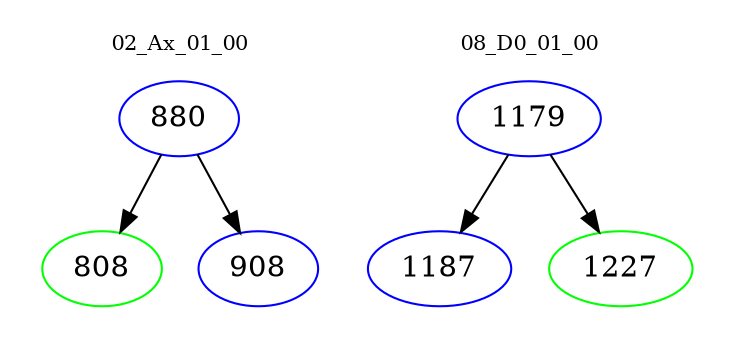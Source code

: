 digraph{
subgraph cluster_0 {
color = white
label = "02_Ax_01_00";
fontsize=10;
T0_880 [label="880", color="blue"]
T0_880 -> T0_808 [color="black"]
T0_808 [label="808", color="green"]
T0_880 -> T0_908 [color="black"]
T0_908 [label="908", color="blue"]
}
subgraph cluster_1 {
color = white
label = "08_D0_01_00";
fontsize=10;
T1_1179 [label="1179", color="blue"]
T1_1179 -> T1_1187 [color="black"]
T1_1187 [label="1187", color="blue"]
T1_1179 -> T1_1227 [color="black"]
T1_1227 [label="1227", color="green"]
}
}
